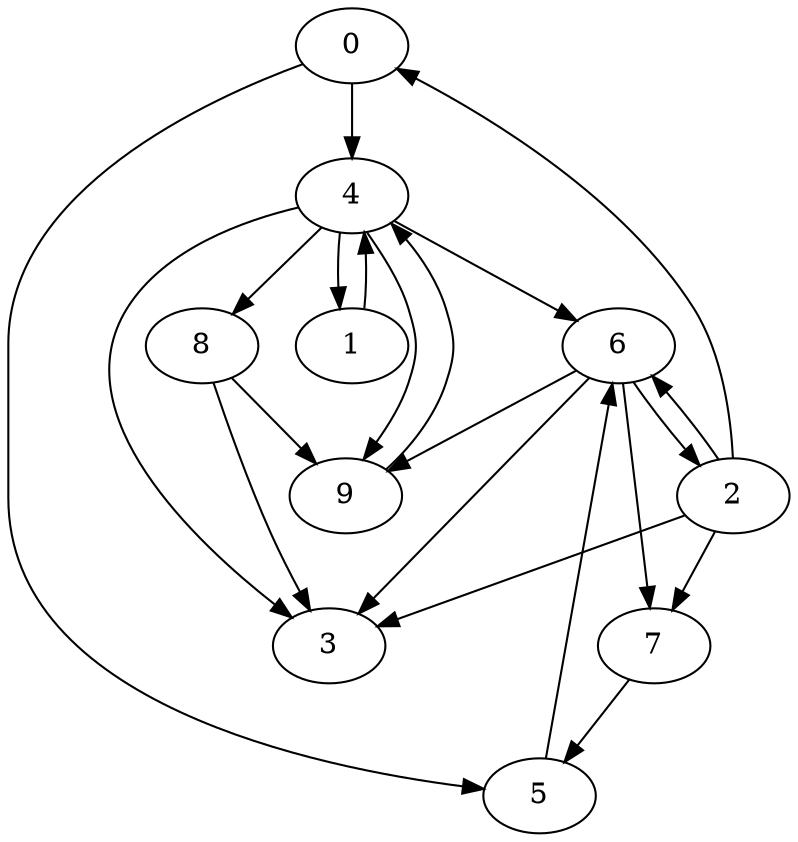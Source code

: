 strict digraph  {
0;
1;
2;
3;
4;
5;
6;
7;
8;
9;
0 -> 4;
0 -> 5;
1 -> 4;
2 -> 0;
2 -> 3;
2 -> 6;
2 -> 7;
4 -> 1;
4 -> 3;
4 -> 6;
4 -> 8;
4 -> 9;
5 -> 6;
6 -> 2;
6 -> 3;
6 -> 7;
6 -> 9;
7 -> 5;
8 -> 3;
8 -> 9;
9 -> 4;
}
